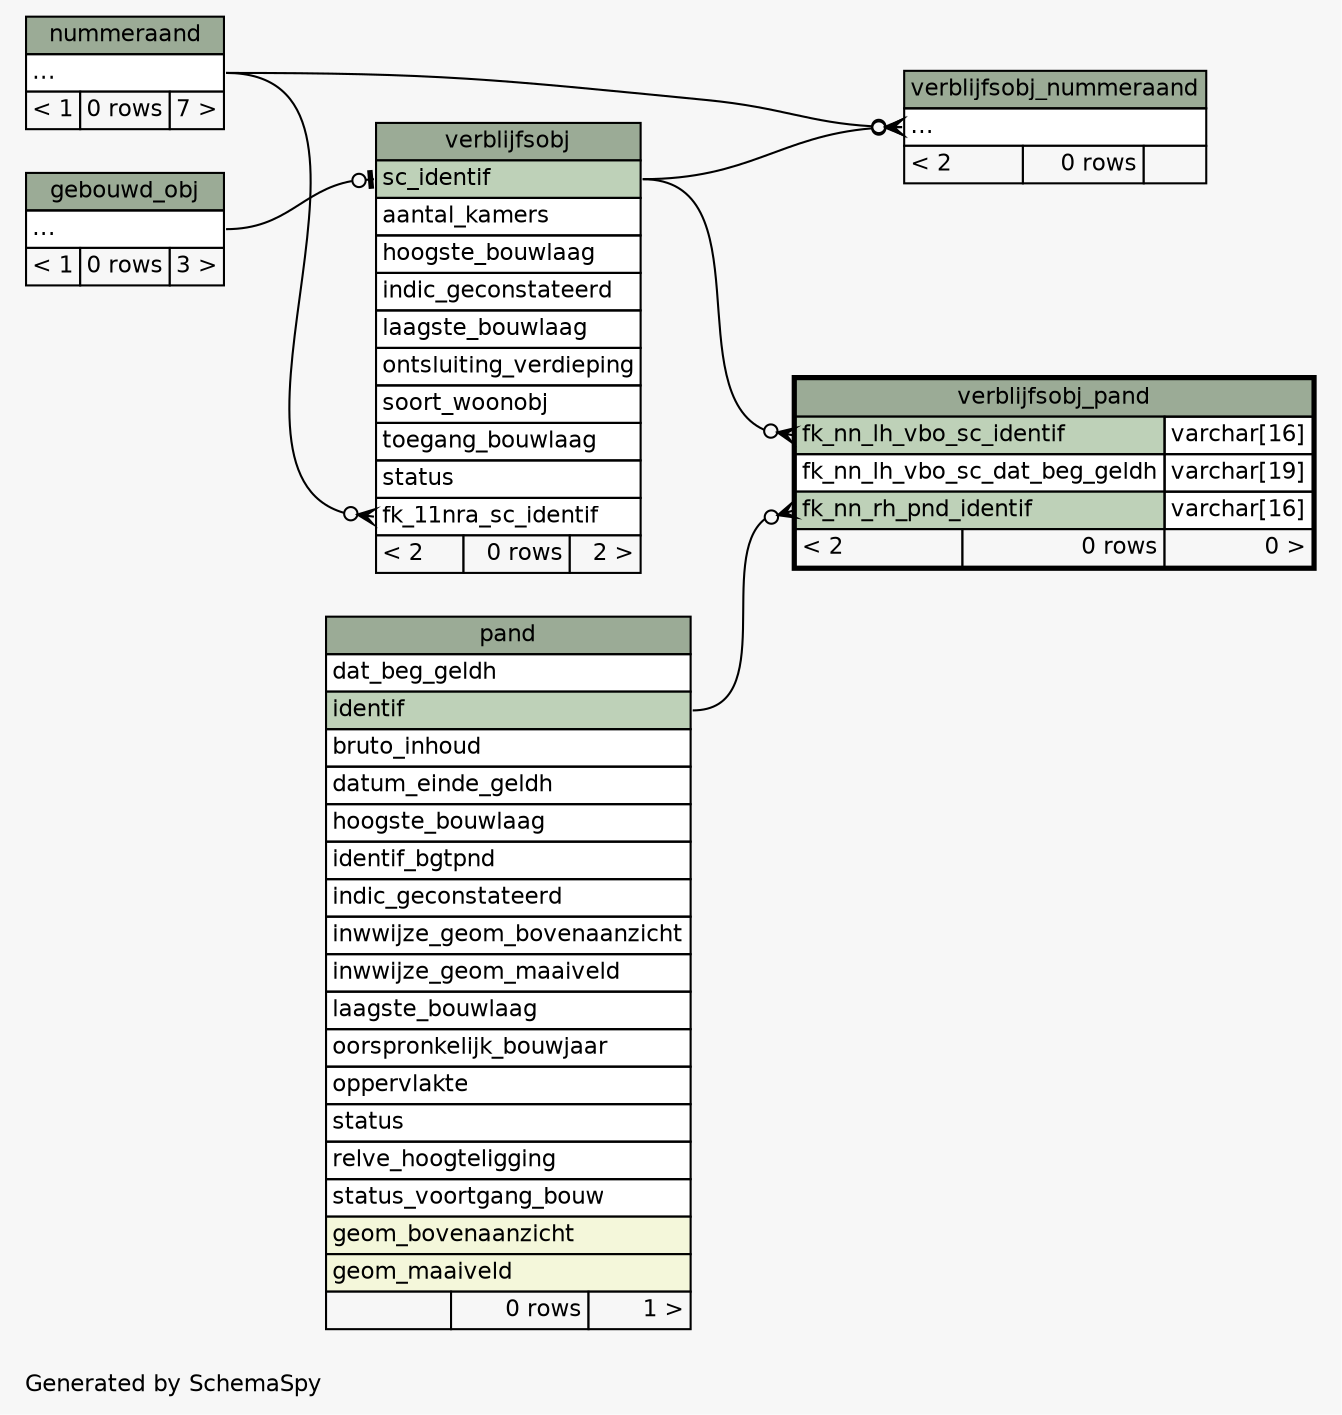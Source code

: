 // dot 2.43.0 on Linux 5.13.0-28-generic
// SchemaSpy rev Unknown
digraph "twoDegreesRelationshipsDiagram" {
  graph [
    rankdir="RL"
    bgcolor="#f7f7f7"
    label="\nGenerated by SchemaSpy"
    labeljust="l"
    nodesep="0.18"
    ranksep="0.46"
    fontname="Helvetica"
    fontsize="11"
  ];
  node [
    fontname="Helvetica"
    fontsize="11"
    shape="plaintext"
  ];
  edge [
    arrowsize="0.8"
  ];
  "verblijfsobj":"fk_11nra_sc_identif":w -> "nummeraand":"elipses":e [arrowhead=none dir=back arrowtail=crowodot];
  "verblijfsobj":"sc_identif":w -> "gebouwd_obj":"elipses":e [arrowhead=none dir=back arrowtail=teeodot];
  "verblijfsobj_nummeraand":"elipses":w -> "verblijfsobj":"sc_identif":e [arrowhead=none dir=back arrowtail=crowodot];
  "verblijfsobj_nummeraand":"elipses":w -> "nummeraand":"elipses":e [arrowhead=none dir=back arrowtail=crowodot];
  "verblijfsobj_pand":"fk_nn_lh_vbo_sc_identif":w -> "verblijfsobj":"sc_identif":e [arrowhead=none dir=back arrowtail=crowodot];
  "verblijfsobj_pand":"fk_nn_rh_pnd_identif":w -> "pand":"identif":e [arrowhead=none dir=back arrowtail=crowodot];
  "gebouwd_obj" [
    label=<
    <TABLE BORDER="0" CELLBORDER="1" CELLSPACING="0" BGCOLOR="#ffffff">
      <TR><TD COLSPAN="3" BGCOLOR="#9bab96" ALIGN="CENTER">gebouwd_obj</TD></TR>
      <TR><TD PORT="elipses" COLSPAN="3" ALIGN="LEFT">...</TD></TR>
      <TR><TD ALIGN="LEFT" BGCOLOR="#f7f7f7">&lt; 1</TD><TD ALIGN="RIGHT" BGCOLOR="#f7f7f7">0 rows</TD><TD ALIGN="RIGHT" BGCOLOR="#f7f7f7">3 &gt;</TD></TR>
    </TABLE>>
    URL="gebouwd_obj.html"
    tooltip="gebouwd_obj"
  ];
  "nummeraand" [
    label=<
    <TABLE BORDER="0" CELLBORDER="1" CELLSPACING="0" BGCOLOR="#ffffff">
      <TR><TD COLSPAN="3" BGCOLOR="#9bab96" ALIGN="CENTER">nummeraand</TD></TR>
      <TR><TD PORT="elipses" COLSPAN="3" ALIGN="LEFT">...</TD></TR>
      <TR><TD ALIGN="LEFT" BGCOLOR="#f7f7f7">&lt; 1</TD><TD ALIGN="RIGHT" BGCOLOR="#f7f7f7">0 rows</TD><TD ALIGN="RIGHT" BGCOLOR="#f7f7f7">7 &gt;</TD></TR>
    </TABLE>>
    URL="nummeraand.html"
    tooltip="nummeraand"
  ];
  "pand" [
    label=<
    <TABLE BORDER="0" CELLBORDER="1" CELLSPACING="0" BGCOLOR="#ffffff">
      <TR><TD COLSPAN="3" BGCOLOR="#9bab96" ALIGN="CENTER">pand</TD></TR>
      <TR><TD PORT="dat_beg_geldh" COLSPAN="3" ALIGN="LEFT">dat_beg_geldh</TD></TR>
      <TR><TD PORT="identif" COLSPAN="3" BGCOLOR="#bed1b8" ALIGN="LEFT">identif</TD></TR>
      <TR><TD PORT="bruto_inhoud" COLSPAN="3" ALIGN="LEFT">bruto_inhoud</TD></TR>
      <TR><TD PORT="datum_einde_geldh" COLSPAN="3" ALIGN="LEFT">datum_einde_geldh</TD></TR>
      <TR><TD PORT="hoogste_bouwlaag" COLSPAN="3" ALIGN="LEFT">hoogste_bouwlaag</TD></TR>
      <TR><TD PORT="identif_bgtpnd" COLSPAN="3" ALIGN="LEFT">identif_bgtpnd</TD></TR>
      <TR><TD PORT="indic_geconstateerd" COLSPAN="3" ALIGN="LEFT">indic_geconstateerd</TD></TR>
      <TR><TD PORT="inwwijze_geom_bovenaanzicht" COLSPAN="3" ALIGN="LEFT">inwwijze_geom_bovenaanzicht</TD></TR>
      <TR><TD PORT="inwwijze_geom_maaiveld" COLSPAN="3" ALIGN="LEFT">inwwijze_geom_maaiveld</TD></TR>
      <TR><TD PORT="laagste_bouwlaag" COLSPAN="3" ALIGN="LEFT">laagste_bouwlaag</TD></TR>
      <TR><TD PORT="oorspronkelijk_bouwjaar" COLSPAN="3" ALIGN="LEFT">oorspronkelijk_bouwjaar</TD></TR>
      <TR><TD PORT="oppervlakte" COLSPAN="3" ALIGN="LEFT">oppervlakte</TD></TR>
      <TR><TD PORT="status" COLSPAN="3" ALIGN="LEFT">status</TD></TR>
      <TR><TD PORT="relve_hoogteligging" COLSPAN="3" ALIGN="LEFT">relve_hoogteligging</TD></TR>
      <TR><TD PORT="status_voortgang_bouw" COLSPAN="3" ALIGN="LEFT">status_voortgang_bouw</TD></TR>
      <TR><TD PORT="geom_bovenaanzicht" COLSPAN="3" BGCOLOR="#f4f7da" ALIGN="LEFT">geom_bovenaanzicht</TD></TR>
      <TR><TD PORT="geom_maaiveld" COLSPAN="3" BGCOLOR="#f4f7da" ALIGN="LEFT">geom_maaiveld</TD></TR>
      <TR><TD ALIGN="LEFT" BGCOLOR="#f7f7f7">  </TD><TD ALIGN="RIGHT" BGCOLOR="#f7f7f7">0 rows</TD><TD ALIGN="RIGHT" BGCOLOR="#f7f7f7">1 &gt;</TD></TR>
    </TABLE>>
    URL="pand.html"
    tooltip="pand"
  ];
  "verblijfsobj" [
    label=<
    <TABLE BORDER="0" CELLBORDER="1" CELLSPACING="0" BGCOLOR="#ffffff">
      <TR><TD COLSPAN="3" BGCOLOR="#9bab96" ALIGN="CENTER">verblijfsobj</TD></TR>
      <TR><TD PORT="sc_identif" COLSPAN="3" BGCOLOR="#bed1b8" ALIGN="LEFT">sc_identif</TD></TR>
      <TR><TD PORT="aantal_kamers" COLSPAN="3" ALIGN="LEFT">aantal_kamers</TD></TR>
      <TR><TD PORT="hoogste_bouwlaag" COLSPAN="3" ALIGN="LEFT">hoogste_bouwlaag</TD></TR>
      <TR><TD PORT="indic_geconstateerd" COLSPAN="3" ALIGN="LEFT">indic_geconstateerd</TD></TR>
      <TR><TD PORT="laagste_bouwlaag" COLSPAN="3" ALIGN="LEFT">laagste_bouwlaag</TD></TR>
      <TR><TD PORT="ontsluiting_verdieping" COLSPAN="3" ALIGN="LEFT">ontsluiting_verdieping</TD></TR>
      <TR><TD PORT="soort_woonobj" COLSPAN="3" ALIGN="LEFT">soort_woonobj</TD></TR>
      <TR><TD PORT="toegang_bouwlaag" COLSPAN="3" ALIGN="LEFT">toegang_bouwlaag</TD></TR>
      <TR><TD PORT="status" COLSPAN="3" ALIGN="LEFT">status</TD></TR>
      <TR><TD PORT="fk_11nra_sc_identif" COLSPAN="3" ALIGN="LEFT">fk_11nra_sc_identif</TD></TR>
      <TR><TD ALIGN="LEFT" BGCOLOR="#f7f7f7">&lt; 2</TD><TD ALIGN="RIGHT" BGCOLOR="#f7f7f7">0 rows</TD><TD ALIGN="RIGHT" BGCOLOR="#f7f7f7">2 &gt;</TD></TR>
    </TABLE>>
    URL="verblijfsobj.html"
    tooltip="verblijfsobj"
  ];
  "verblijfsobj_nummeraand" [
    label=<
    <TABLE BORDER="0" CELLBORDER="1" CELLSPACING="0" BGCOLOR="#ffffff">
      <TR><TD COLSPAN="3" BGCOLOR="#9bab96" ALIGN="CENTER">verblijfsobj_nummeraand</TD></TR>
      <TR><TD PORT="elipses" COLSPAN="3" ALIGN="LEFT">...</TD></TR>
      <TR><TD ALIGN="LEFT" BGCOLOR="#f7f7f7">&lt; 2</TD><TD ALIGN="RIGHT" BGCOLOR="#f7f7f7">0 rows</TD><TD ALIGN="RIGHT" BGCOLOR="#f7f7f7">  </TD></TR>
    </TABLE>>
    URL="verblijfsobj_nummeraand.html"
    tooltip="verblijfsobj_nummeraand"
  ];
  "verblijfsobj_pand" [
    label=<
    <TABLE BORDER="2" CELLBORDER="1" CELLSPACING="0" BGCOLOR="#ffffff">
      <TR><TD COLSPAN="3" BGCOLOR="#9bab96" ALIGN="CENTER">verblijfsobj_pand</TD></TR>
      <TR><TD PORT="fk_nn_lh_vbo_sc_identif" COLSPAN="2" BGCOLOR="#bed1b8" ALIGN="LEFT">fk_nn_lh_vbo_sc_identif</TD><TD PORT="fk_nn_lh_vbo_sc_identif.type" ALIGN="LEFT">varchar[16]</TD></TR>
      <TR><TD PORT="fk_nn_lh_vbo_sc_dat_beg_geldh" COLSPAN="2" ALIGN="LEFT">fk_nn_lh_vbo_sc_dat_beg_geldh</TD><TD PORT="fk_nn_lh_vbo_sc_dat_beg_geldh.type" ALIGN="LEFT">varchar[19]</TD></TR>
      <TR><TD PORT="fk_nn_rh_pnd_identif" COLSPAN="2" BGCOLOR="#bed1b8" ALIGN="LEFT">fk_nn_rh_pnd_identif</TD><TD PORT="fk_nn_rh_pnd_identif.type" ALIGN="LEFT">varchar[16]</TD></TR>
      <TR><TD ALIGN="LEFT" BGCOLOR="#f7f7f7">&lt; 2</TD><TD ALIGN="RIGHT" BGCOLOR="#f7f7f7">0 rows</TD><TD ALIGN="RIGHT" BGCOLOR="#f7f7f7">0 &gt;</TD></TR>
    </TABLE>>
    URL="verblijfsobj_pand.html"
    tooltip="verblijfsobj_pand"
  ];
}
